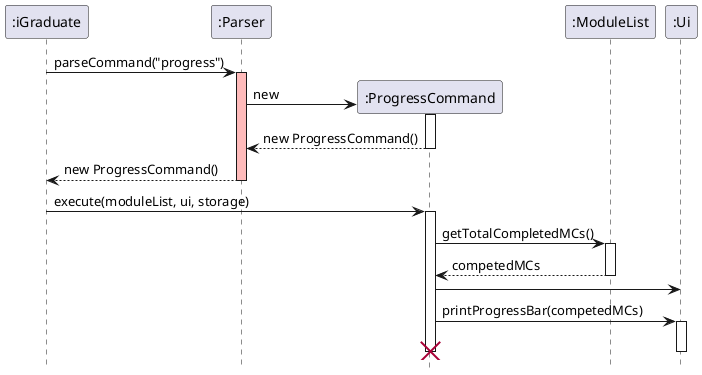 @startuml
hide footbox

participant ":iGraduate" as iGraduate
participant ":Parser" as Parser
participant ":ProgressCommand" as ProgressCommand
participant ":ModuleList" as ModuleList
participant ":Ui" as Ui

iGraduate -> Parser: parseCommand("progress")
activate Parser #FFBBBB

create ProgressCommand
Parser -> ProgressCommand: new
activate ProgressCommand
ProgressCommand --> Parser: new ProgressCommand()
deactivate ProgressCommand

Parser --> iGraduate: new ProgressCommand()
deactivate Parser

iGraduate -> ProgressCommand: execute(moduleList, ui, storage)
activate ProgressCommand

ProgressCommand -> ModuleList: getTotalCompletedMCs()
activate ModuleList
ModuleList --> ProgressCommand: competedMCs
deactivate ModuleList

ProgressCommand -> Ui
ProgressCommand -> Ui: printProgressBar(competedMCs)
activate Ui
deactivate Ui
destroy ProgressCommand


@enduml